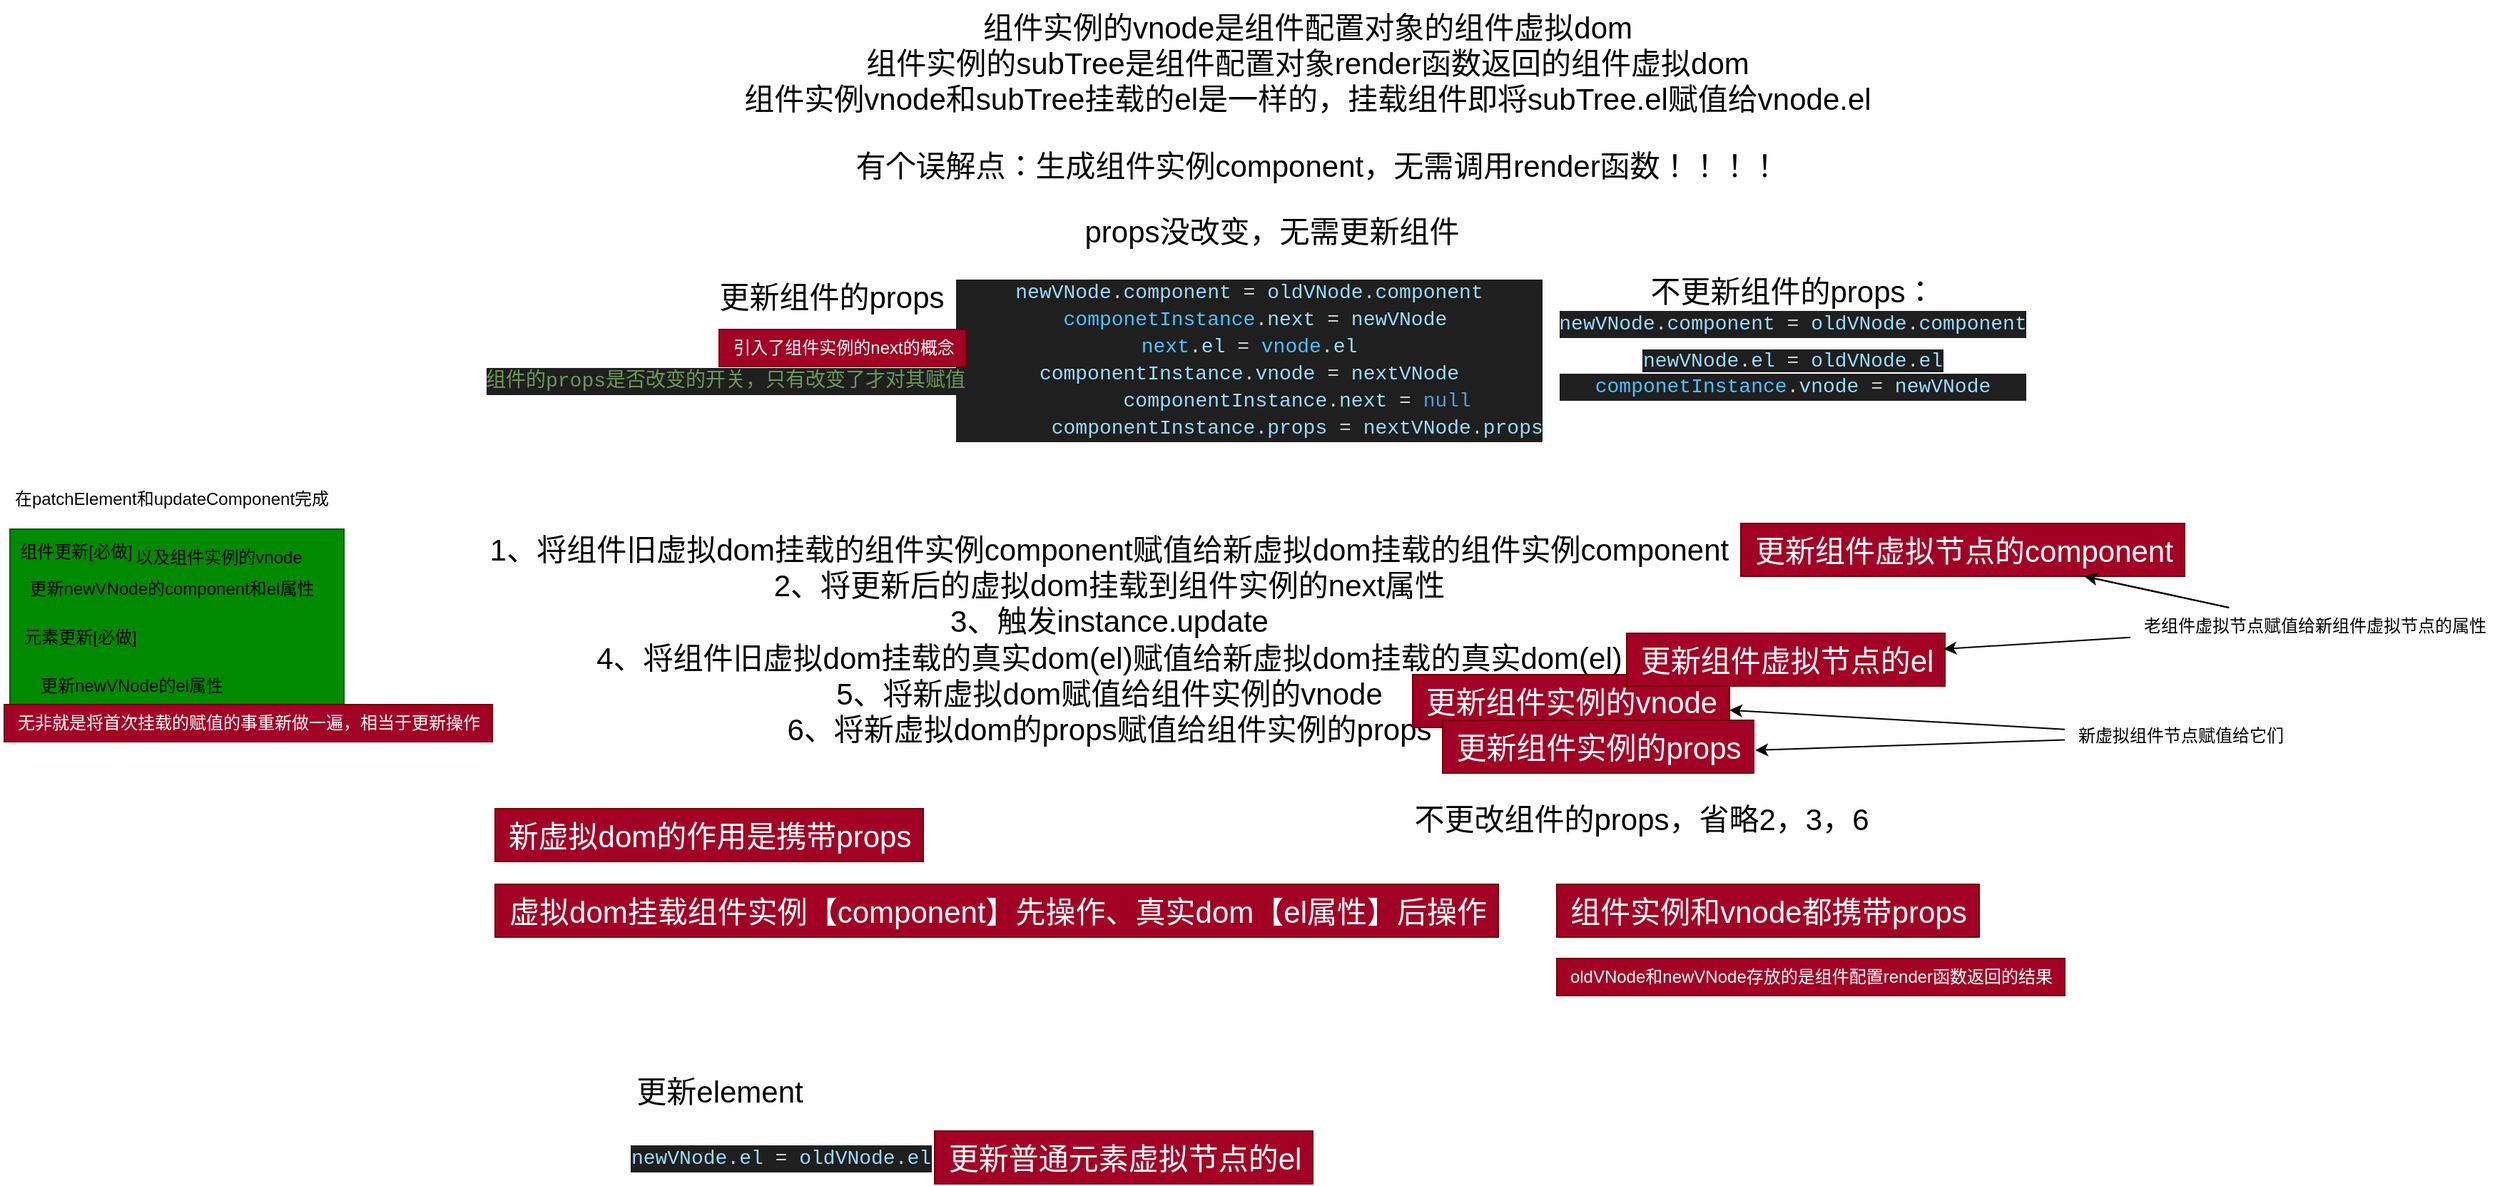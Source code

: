 <mxfile>
    <diagram id="PAY4X7wU7gKCvHMZmbfO" name="第 1 页">
        <mxGraphModel dx="1516" dy="955" grid="0" gridSize="10" guides="1" tooltips="1" connect="1" arrows="1" fold="1" page="0" pageScale="1" pageWidth="827" pageHeight="1169" math="0" shadow="0">
            <root>
                <mxCell id="0"/>
                <mxCell id="1" parent="0"/>
                <mxCell id="50" value="" style="rounded=0;whiteSpace=wrap;html=1;fillColor=#008a00;fontColor=#ffffff;strokeColor=#005700;" vertex="1" parent="1">
                    <mxGeometry x="-135" y="-24" width="234" height="132" as="geometry"/>
                </mxCell>
                <mxCell id="13" value="有个误解点：生成组件实例component，无需调用render函数！！！！" style="text;html=1;align=center;verticalAlign=middle;resizable=0;points=[];autosize=1;strokeColor=none;fillColor=none;fontSize=21;" parent="1" vertex="1">
                    <mxGeometry x="448" y="-298" width="666" height="37" as="geometry"/>
                </mxCell>
                <mxCell id="14" value="更新组件的props：" style="text;html=1;align=center;verticalAlign=middle;resizable=0;points=[];autosize=1;strokeColor=none;fillColor=none;fontSize=21;" parent="1" vertex="1">
                    <mxGeometry x="352" y="-206" width="197" height="37" as="geometry"/>
                </mxCell>
                <mxCell id="16" value="props没改变，无需更新组件" style="text;html=1;align=center;verticalAlign=middle;resizable=0;points=[];autosize=1;strokeColor=none;fillColor=none;fontSize=21;" parent="1" vertex="1">
                    <mxGeometry x="608" y="-252" width="281" height="37" as="geometry"/>
                </mxCell>
                <mxCell id="18" value="&lt;div style=&quot;color: rgb(204, 204, 204); background-color: rgb(31, 31, 31); font-family: Consolas, &amp;quot;Courier New&amp;quot;, monospace; font-size: 14px; line-height: 19px;&quot;&gt;&lt;span style=&quot;color: #9cdcfe;&quot;&gt;newVNode&lt;/span&gt;.&lt;span style=&quot;color: #9cdcfe;&quot;&gt;component&lt;/span&gt; &lt;span style=&quot;color: #d4d4d4;&quot;&gt;=&lt;/span&gt; &lt;span style=&quot;color: #9cdcfe;&quot;&gt;oldVNode&lt;/span&gt;.&lt;span style=&quot;color: #9cdcfe;&quot;&gt;component&lt;/span&gt;&lt;/div&gt;&lt;div style=&quot;color: rgb(204, 204, 204); background-color: rgb(31, 31, 31); font-family: Consolas, &amp;quot;Courier New&amp;quot;, monospace; font-size: 14px; line-height: 19px;&quot;&gt;&lt;div style=&quot;line-height: 19px;&quot;&gt;&amp;nbsp;&lt;span style=&quot;color: #4fc1ff;&quot;&gt;componetInstance&lt;/span&gt;.&lt;span style=&quot;color: #9cdcfe;&quot;&gt;next&lt;/span&gt; &lt;span style=&quot;color: #d4d4d4;&quot;&gt;=&lt;/span&gt; &lt;span style=&quot;color: #9cdcfe;&quot;&gt;newVNode&lt;/span&gt;&lt;/div&gt;&lt;div style=&quot;line-height: 19px;&quot;&gt;&lt;div style=&quot;line-height: 19px;&quot;&gt;&lt;span style=&quot;color: #4fc1ff;&quot;&gt;next&lt;/span&gt;.&lt;span style=&quot;color: #9cdcfe;&quot;&gt;el&lt;/span&gt; &lt;span style=&quot;color: #d4d4d4;&quot;&gt;=&lt;/span&gt; &lt;span style=&quot;color: #4fc1ff;&quot;&gt;vnode&lt;/span&gt;.&lt;span style=&quot;color: #9cdcfe;&quot;&gt;el&lt;/span&gt;&lt;/div&gt;&lt;div style=&quot;line-height: 19px;&quot;&gt;&lt;div style=&quot;line-height: 19px;&quot;&gt;&lt;div&gt;&lt;span style=&quot;color: #9cdcfe;&quot;&gt;componentInstance&lt;/span&gt;.&lt;span style=&quot;color: #9cdcfe;&quot;&gt;vnode&lt;/span&gt; &lt;span style=&quot;color: #d4d4d4;&quot;&gt;=&lt;/span&gt; &lt;span style=&quot;color: #9cdcfe;&quot;&gt;nextVNode&lt;/span&gt;&lt;/div&gt;&lt;div&gt;&amp;nbsp; &amp;nbsp; &amp;nbsp; &amp;nbsp; &lt;span style=&quot;color: #9cdcfe;&quot;&gt;componentInstance&lt;/span&gt;.&lt;span style=&quot;color: #9cdcfe;&quot;&gt;next&lt;/span&gt; &lt;span style=&quot;color: #d4d4d4;&quot;&gt;=&lt;/span&gt; &lt;span style=&quot;color: #569cd6;&quot;&gt;null&lt;/span&gt;&lt;/div&gt;&lt;div&gt;&amp;nbsp; &amp;nbsp; &amp;nbsp; &amp;nbsp; &lt;span style=&quot;color: #9cdcfe;&quot;&gt;componentInstance&lt;/span&gt;.&lt;span style=&quot;color: #9cdcfe;&quot;&gt;props&lt;/span&gt; &lt;span style=&quot;color: #d4d4d4;&quot;&gt;=&lt;/span&gt; &lt;span style=&quot;color: #9cdcfe;&quot;&gt;nextVNode&lt;/span&gt;.&lt;span style=&quot;color: #9cdcfe;&quot;&gt;props&lt;/span&gt;&lt;/div&gt;&lt;/div&gt;&lt;/div&gt;&lt;/div&gt;&lt;/div&gt;" style="text;html=1;align=center;verticalAlign=middle;resizable=0;points=[];autosize=1;strokeColor=none;fillColor=none;fontSize=21;" parent="1" vertex="1">
                    <mxGeometry x="535" y="-206" width="395" height="126" as="geometry"/>
                </mxCell>
                <mxCell id="19" value="不更新组件的props：&lt;br&gt;&lt;div style=&quot;color: rgb(204, 204, 204); background-color: rgb(31, 31, 31); font-family: Consolas, &amp;quot;Courier New&amp;quot;, monospace; font-size: 14px; line-height: 19px;&quot;&gt;&lt;span style=&quot;color: rgb(156, 220, 254);&quot;&gt;newVNode&lt;/span&gt;.&lt;span style=&quot;color: rgb(156, 220, 254);&quot;&gt;component&lt;/span&gt;&amp;nbsp;&lt;span style=&quot;color: rgb(212, 212, 212);&quot;&gt;=&lt;/span&gt;&amp;nbsp;&lt;span style=&quot;color: rgb(156, 220, 254);&quot;&gt;oldVNode&lt;/span&gt;.&lt;span style=&quot;color: rgb(156, 220, 254);&quot;&gt;component&lt;/span&gt;&lt;/div&gt;&lt;div style=&quot;color: rgb(204, 204, 204); background-color: rgb(31, 31, 31); font-family: Consolas, &amp;quot;Courier New&amp;quot;, monospace; font-size: 14px; line-height: 19px;&quot;&gt;&lt;/div&gt;&lt;span style=&quot;background-color: rgb(31, 31, 31); font-family: Consolas, &amp;quot;Courier New&amp;quot;, monospace; font-size: 14px; color: rgb(156, 220, 254);&quot;&gt;newVNode&lt;/span&gt;&lt;span style=&quot;background-color: rgb(31, 31, 31); color: rgb(204, 204, 204); font-family: Consolas, &amp;quot;Courier New&amp;quot;, monospace; font-size: 14px;&quot;&gt;.&lt;/span&gt;&lt;span style=&quot;background-color: rgb(31, 31, 31); font-family: Consolas, &amp;quot;Courier New&amp;quot;, monospace; font-size: 14px; color: rgb(156, 220, 254);&quot;&gt;el&lt;/span&gt;&lt;span style=&quot;background-color: rgb(31, 31, 31); color: rgb(204, 204, 204); font-family: Consolas, &amp;quot;Courier New&amp;quot;, monospace; font-size: 14px;&quot;&gt; &lt;/span&gt;&lt;span style=&quot;background-color: rgb(31, 31, 31); font-family: Consolas, &amp;quot;Courier New&amp;quot;, monospace; font-size: 14px; color: rgb(212, 212, 212);&quot;&gt;=&lt;/span&gt;&lt;span style=&quot;background-color: rgb(31, 31, 31); color: rgb(204, 204, 204); font-family: Consolas, &amp;quot;Courier New&amp;quot;, monospace; font-size: 14px;&quot;&gt; &lt;/span&gt;&lt;span style=&quot;background-color: rgb(31, 31, 31); font-family: Consolas, &amp;quot;Courier New&amp;quot;, monospace; font-size: 14px; color: rgb(156, 220, 254);&quot;&gt;oldVNode&lt;/span&gt;&lt;span style=&quot;background-color: rgb(31, 31, 31); color: rgb(204, 204, 204); font-family: Consolas, &amp;quot;Courier New&amp;quot;, monospace; font-size: 14px;&quot;&gt;.&lt;/span&gt;&lt;span style=&quot;background-color: rgb(31, 31, 31); font-family: Consolas, &amp;quot;Courier New&amp;quot;, monospace; font-size: 14px; color: rgb(156, 220, 254);&quot;&gt;el&lt;/span&gt;&lt;div style=&quot;color: rgb(204, 204, 204); background-color: rgb(31, 31, 31); font-family: Consolas, &amp;quot;Courier New&amp;quot;, monospace; font-size: 14px; line-height: 19px;&quot;&gt;&lt;div&gt;&lt;span style=&quot;color: #4fc1ff;&quot;&gt;componetInstance&lt;/span&gt;.&lt;span style=&quot;color: #9cdcfe;&quot;&gt;vnode&lt;/span&gt; &lt;span style=&quot;color: #d4d4d4;&quot;&gt;=&lt;/span&gt; &lt;span style=&quot;color: #9cdcfe;&quot;&gt;newVNode&lt;/span&gt;&lt;/div&gt;&lt;/div&gt;" style="text;html=1;align=center;verticalAlign=middle;resizable=0;points=[];autosize=1;strokeColor=none;fillColor=none;fontSize=21;" parent="1" vertex="1">
                    <mxGeometry x="955" y="-209" width="318" height="100" as="geometry"/>
                </mxCell>
                <mxCell id="20" value="&lt;br&gt;1、将组件旧虚拟dom挂载的组件实例component赋值给新虚拟dom挂载的组件实例component&lt;br&gt;2、将更新后的虚拟dom挂载到组件实例的next属性&lt;br&gt;3、触发instance.update&lt;br&gt;4、将组件旧虚拟dom挂载的真实dom(el)赋值给新虚拟dom挂载的真实dom(el)&lt;br&gt;5、将新虚拟dom赋值给组件实例的vnode&lt;br&gt;6、将新虚拟dom的props赋值给组件实例的props&lt;br&gt;&lt;br&gt;" style="text;html=1;align=center;verticalAlign=middle;resizable=0;points=[];autosize=1;strokeColor=none;fillColor=none;fontSize=21;" parent="1" vertex="1">
                    <mxGeometry x="192" y="-54" width="886" height="214" as="geometry"/>
                </mxCell>
                <mxCell id="21" value="新虚拟dom的作用是携带props" style="text;html=1;align=center;verticalAlign=middle;resizable=0;points=[];autosize=1;strokeColor=#6F0000;fillColor=#a20025;fontSize=21;fontColor=#ffffff;" parent="1" vertex="1">
                    <mxGeometry x="205" y="172" width="300" height="37" as="geometry"/>
                </mxCell>
                <mxCell id="22" value="虚拟dom挂载组件实例【component】先操作、真实dom【el属性】后操作" style="text;html=1;align=center;verticalAlign=middle;resizable=0;points=[];autosize=1;strokeColor=#6F0000;fillColor=#a20025;fontSize=21;fontColor=#ffffff;" parent="1" vertex="1">
                    <mxGeometry x="205" y="225" width="703" height="37" as="geometry"/>
                </mxCell>
                <mxCell id="23" value="更新组件实例的vnode" style="text;html=1;align=center;verticalAlign=middle;resizable=0;points=[];autosize=1;strokeColor=#6F0000;fillColor=#a20025;fontSize=21;fontColor=#ffffff;" parent="1" vertex="1">
                    <mxGeometry x="848" y="78" width="222" height="37" as="geometry"/>
                </mxCell>
                <mxCell id="24" value="更新组件虚拟节点的component" style="text;html=1;align=center;verticalAlign=middle;resizable=0;points=[];autosize=1;strokeColor=#6F0000;fillColor=#a20025;fontSize=21;fontColor=#ffffff;" parent="1" vertex="1">
                    <mxGeometry x="1078" y="-28" width="311" height="37" as="geometry"/>
                </mxCell>
                <mxCell id="25" value="更新组件虚拟节点的el" style="text;html=1;align=center;verticalAlign=middle;resizable=0;points=[];autosize=1;strokeColor=#6F0000;fillColor=#a20025;fontSize=21;fontColor=#ffffff;" parent="1" vertex="1">
                    <mxGeometry x="998" y="49" width="223" height="37" as="geometry"/>
                </mxCell>
                <mxCell id="26" value="更新组件实例的props" style="text;html=1;align=center;verticalAlign=middle;resizable=0;points=[];autosize=1;strokeColor=#6F0000;fillColor=#a20025;fontSize=21;fontColor=#ffffff;" parent="1" vertex="1">
                    <mxGeometry x="869" y="110" width="218" height="37" as="geometry"/>
                </mxCell>
                <mxCell id="27" value="组件实例和vnode都携带props" style="text;html=1;align=center;verticalAlign=middle;resizable=0;points=[];autosize=1;strokeColor=#6F0000;fillColor=#a20025;fontSize=21;fontColor=#ffffff;" parent="1" vertex="1">
                    <mxGeometry x="949" y="225" width="296" height="37" as="geometry"/>
                </mxCell>
                <mxCell id="28" value="不更改组件的props，省略2，3，6" style="text;html=1;align=center;verticalAlign=middle;resizable=0;points=[];autosize=1;strokeColor=none;fillColor=none;fontSize=21;" parent="1" vertex="1">
                    <mxGeometry x="839" y="160" width="337" height="37" as="geometry"/>
                </mxCell>
                <mxCell id="31" value="&lt;div style=&quot;color: rgb(204, 204, 204); background-color: rgb(31, 31, 31); font-family: Consolas, &amp;quot;Courier New&amp;quot;, monospace; font-size: 14px; line-height: 19px;&quot;&gt;&lt;span style=&quot;color: #9cdcfe;&quot;&gt;newVNode&lt;/span&gt;.&lt;span style=&quot;color: #9cdcfe;&quot;&gt;el&lt;/span&gt; &lt;span style=&quot;color: #d4d4d4;&quot;&gt;=&lt;/span&gt; &lt;span style=&quot;color: #9cdcfe;&quot;&gt;oldVNode&lt;/span&gt;.&lt;span style=&quot;color: #9cdcfe;&quot;&gt;el&lt;/span&gt;&lt;/div&gt;" style="text;html=1;align=center;verticalAlign=middle;resizable=0;points=[];autosize=1;strokeColor=none;fillColor=none;fontSize=21;" parent="1" vertex="1">
                    <mxGeometry x="300" y="401" width="210" height="31" as="geometry"/>
                </mxCell>
                <mxCell id="32" value="更新element" style="text;html=1;align=center;verticalAlign=middle;resizable=0;points=[];autosize=1;strokeColor=none;fillColor=none;fontSize=21;" parent="1" vertex="1">
                    <mxGeometry x="294" y="351" width="135" height="37" as="geometry"/>
                </mxCell>
                <mxCell id="33" value="组件实例的vnode是组件配置对象的组件虚拟dom&lt;br&gt;组件实例的subTree是组件配置对象render函数返回的组件虚拟dom&lt;br&gt;组件实例vnode和subTree挂载的el是一样的，挂载组件即将subTree.el赋值给vnode.el" style="text;html=1;align=center;verticalAlign=middle;resizable=0;points=[];autosize=1;strokeColor=none;fillColor=none;fontSize=21;" parent="1" vertex="1">
                    <mxGeometry x="370" y="-395" width="808" height="88" as="geometry"/>
                </mxCell>
                <mxCell id="34" value="oldVNode和newVNode存放的是组件配置render函数返回的结果" style="text;html=1;align=center;verticalAlign=middle;resizable=0;points=[];autosize=1;strokeColor=#6F0000;fillColor=#a20025;fontColor=#ffffff;" vertex="1" parent="1">
                    <mxGeometry x="949" y="277" width="356" height="26" as="geometry"/>
                </mxCell>
                <mxCell id="35" value="更新普通元素虚拟节点的el" style="text;html=1;align=center;verticalAlign=middle;resizable=0;points=[];autosize=1;strokeColor=#6F0000;fillColor=#a20025;fontSize=21;fontColor=#ffffff;" vertex="1" parent="1">
                    <mxGeometry x="513" y="398" width="265" height="37" as="geometry"/>
                </mxCell>
                <mxCell id="37" value="" style="edgeStyle=none;html=1;" edge="1" parent="1" source="36" target="24">
                    <mxGeometry relative="1" as="geometry"/>
                </mxCell>
                <mxCell id="38" value="" style="edgeStyle=none;html=1;" edge="1" parent="1" source="36" target="24">
                    <mxGeometry relative="1" as="geometry"/>
                </mxCell>
                <mxCell id="40" value="" style="edgeStyle=none;html=1;entryX=0.996;entryY=0.297;entryDx=0;entryDy=0;entryPerimeter=0;" edge="1" parent="1" source="36" target="25">
                    <mxGeometry relative="1" as="geometry"/>
                </mxCell>
                <mxCell id="36" value="老组件虚拟节点赋值给新组件虚拟节点的属性" style="text;html=1;align=center;verticalAlign=middle;resizable=0;points=[];autosize=1;strokeColor=none;fillColor=none;" vertex="1" parent="1">
                    <mxGeometry x="1351" y="31" width="258" height="26" as="geometry"/>
                </mxCell>
                <mxCell id="42" value="" style="edgeStyle=none;html=1;" edge="1" parent="1" source="41" target="23">
                    <mxGeometry relative="1" as="geometry"/>
                </mxCell>
                <mxCell id="44" value="" style="edgeStyle=none;html=1;entryX=1.005;entryY=0.568;entryDx=0;entryDy=0;entryPerimeter=0;" edge="1" parent="1" source="41" target="26">
                    <mxGeometry relative="1" as="geometry"/>
                </mxCell>
                <mxCell id="41" value="新虚拟组件节点赋值给它们" style="text;html=1;align=center;verticalAlign=middle;resizable=0;points=[];autosize=1;strokeColor=none;fillColor=none;" vertex="1" parent="1">
                    <mxGeometry x="1305" y="108" width="162" height="26" as="geometry"/>
                </mxCell>
                <mxCell id="46" value="更新newVNode的component和el属性" style="text;html=1;align=center;verticalAlign=middle;resizable=0;points=[];autosize=1;strokeColor=none;fillColor=none;" vertex="1" parent="1">
                    <mxGeometry x="-131" y="5" width="217" height="26" as="geometry"/>
                </mxCell>
                <mxCell id="47" value="组件更新[必做]" style="text;html=1;align=center;verticalAlign=middle;resizable=0;points=[];autosize=1;strokeColor=none;fillColor=none;" vertex="1" parent="1">
                    <mxGeometry x="-138" y="-21" width="97" height="26" as="geometry"/>
                </mxCell>
                <mxCell id="48" value="更新newVNode的el属性" style="text;html=1;align=center;verticalAlign=middle;resizable=0;points=[];autosize=1;strokeColor=none;fillColor=none;" vertex="1" parent="1">
                    <mxGeometry x="-123" y="73" width="146" height="26" as="geometry"/>
                </mxCell>
                <mxCell id="49" value="元素更新[必做]" style="text;html=1;align=center;verticalAlign=middle;resizable=0;points=[];autosize=1;strokeColor=none;fillColor=none;" vertex="1" parent="1">
                    <mxGeometry x="-135" y="39" width="97" height="26" as="geometry"/>
                </mxCell>
                <mxCell id="51" value="引入了组件实例的next的概念" style="text;html=1;align=center;verticalAlign=middle;resizable=0;points=[];autosize=1;strokeColor=#6F0000;fillColor=#a20025;fontColor=#ffffff;" vertex="1" parent="1">
                    <mxGeometry x="362" y="-164" width="173" height="26" as="geometry"/>
                </mxCell>
                <mxCell id="52" value="无非就是将首次挂载的赋值的事重新做一遍，相当于更新操作" style="text;html=1;align=center;verticalAlign=middle;resizable=0;points=[];autosize=1;strokeColor=#6F0000;fillColor=#a20025;fontColor=#ffffff;" vertex="1" parent="1">
                    <mxGeometry x="-139" y="99" width="342" height="26" as="geometry"/>
                </mxCell>
                <mxCell id="53" value="以及组件实例的vnode" style="text;html=1;align=center;verticalAlign=middle;resizable=0;points=[];autosize=1;strokeColor=none;fillColor=none;" vertex="1" parent="1">
                    <mxGeometry x="-57" y="-17" width="135" height="26" as="geometry"/>
                </mxCell>
                <mxCell id="54" value="&lt;div style=&quot;color: rgb(204, 204, 204); background-color: rgb(31, 31, 31); font-family: Consolas, &amp;quot;Courier New&amp;quot;, monospace; font-size: 14px; line-height: 19px;&quot;&gt;&lt;span style=&quot;color: #6a9955;&quot;&gt;组件的props是否改变的开关，只有改变了才对其赋值&lt;/span&gt;&lt;/div&gt;" style="text;html=1;align=center;verticalAlign=middle;resizable=0;points=[];autosize=1;strokeColor=none;fillColor=none;" vertex="1" parent="1">
                    <mxGeometry x="190" y="-144" width="351" height="31" as="geometry"/>
                </mxCell>
                <mxCell id="55" value="在patchElement和updateComponent完成" style="text;html=1;align=center;verticalAlign=middle;resizable=0;points=[];autosize=1;strokeColor=none;fillColor=none;" vertex="1" parent="1">
                    <mxGeometry x="-141.5" y="-58" width="238" height="26" as="geometry"/>
                </mxCell>
            </root>
        </mxGraphModel>
    </diagram>
</mxfile>